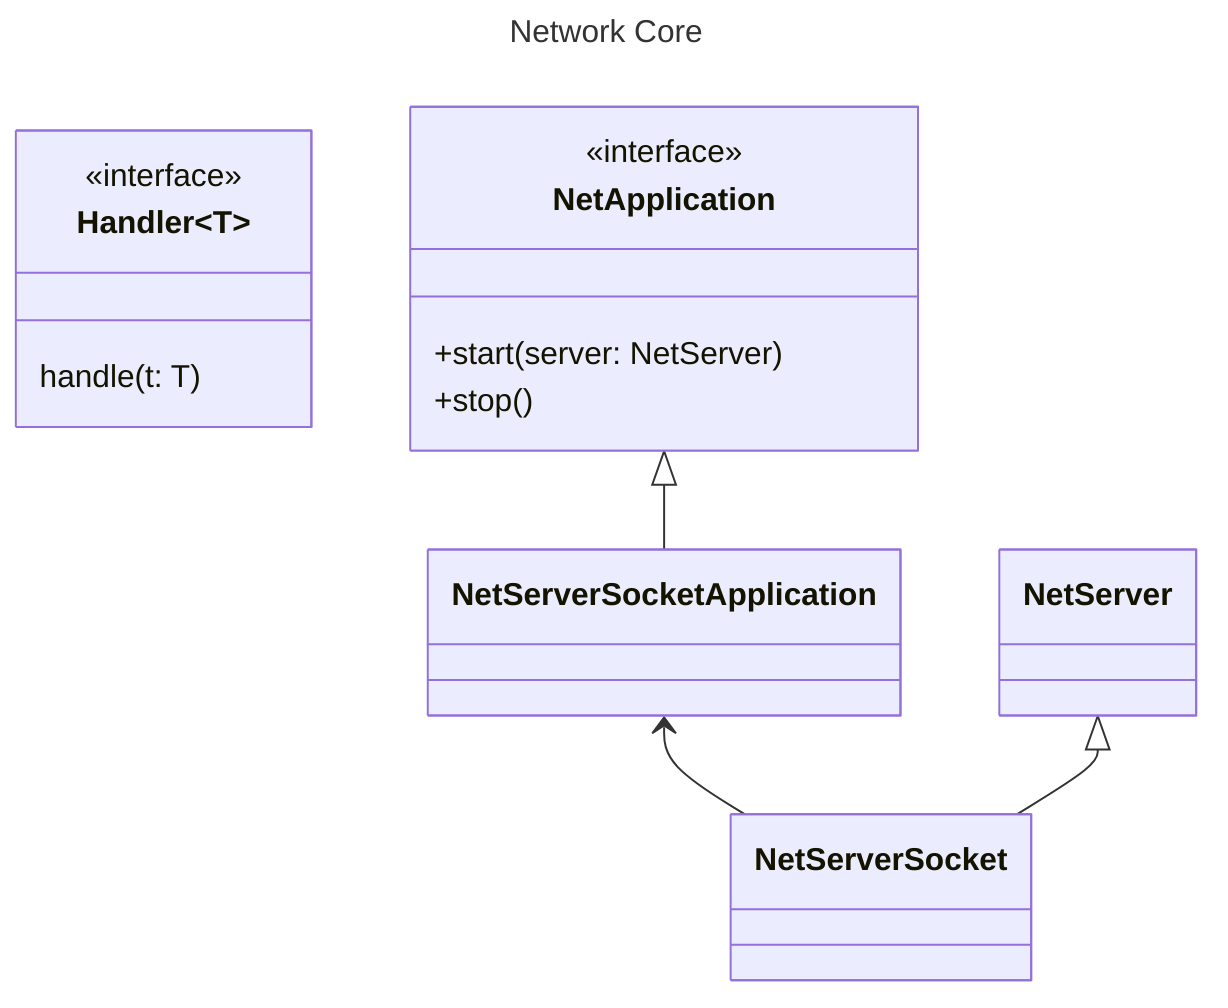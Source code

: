 ---
title: Network Core
---
classDiagram

    class Handler~T~{
        <<interface>>
        handle(t: T)
    }

    class NetApplication{
        <<interface>>
        +start(server: NetServer)
        +stop()
    }

    NetServerSocketApplication <-- NetServerSocket

    NetApplication <|-- NetServerSocketApplication
    NetServer <|-- NetServerSocket
